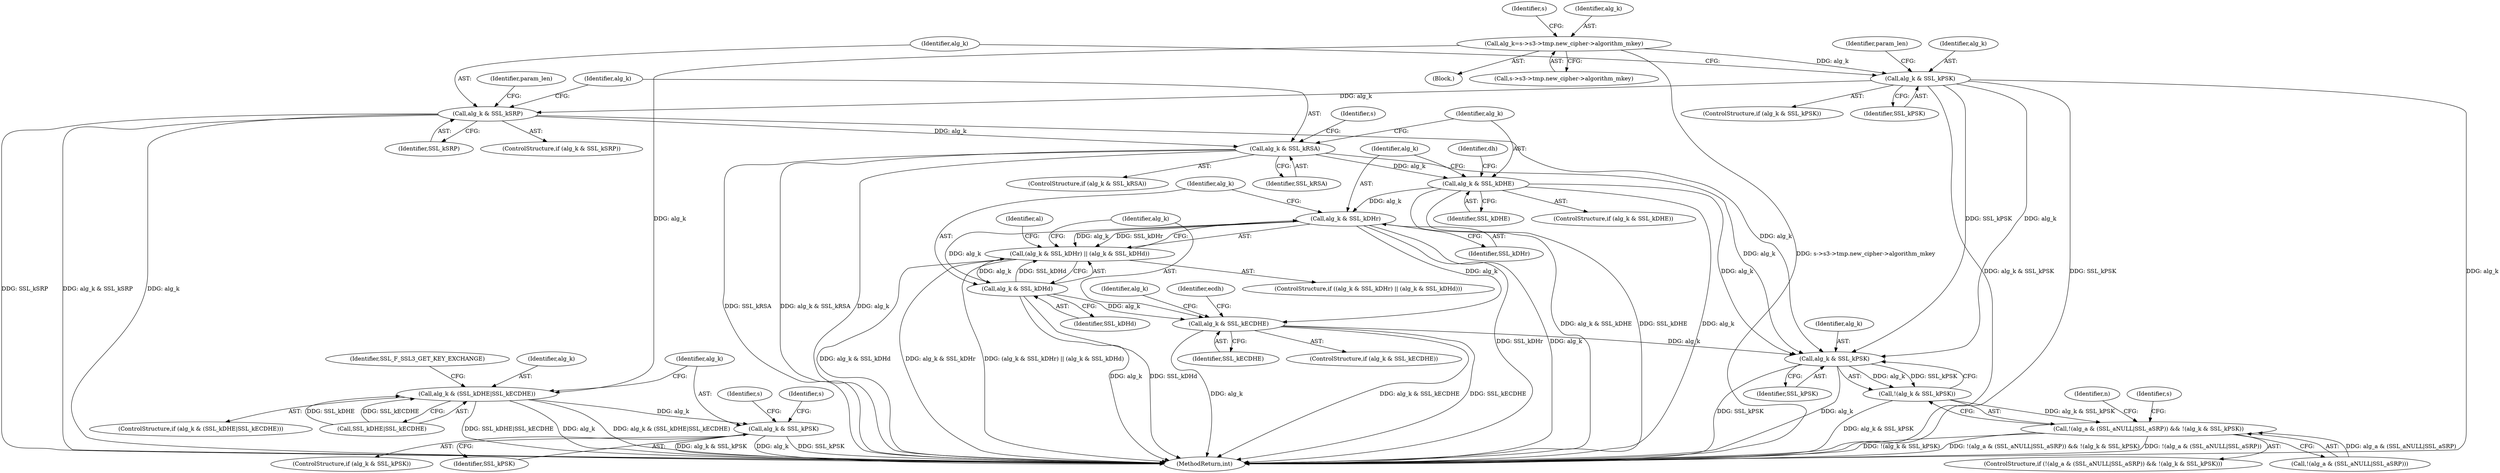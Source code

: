 digraph "0_openssl_ce325c60c74b0fa784f5872404b722e120e5cab0_0@pointer" {
"1000202" [label="(Call,alg_k=s->s3->tmp.new_cipher->algorithm_mkey)"];
"1000225" [label="(Call,alg_k & (SSL_kDHE|SSL_kECDHE))"];
"1000239" [label="(Call,alg_k & SSL_kPSK)"];
"1000405" [label="(Call,alg_k & SSL_kPSK)"];
"1000511" [label="(Call,alg_k & SSL_kSRP)"];
"1000776" [label="(Call,alg_k & SSL_kRSA)"];
"1000950" [label="(Call,alg_k & SSL_kDHE)"];
"1001182" [label="(Call,alg_k & SSL_kDHr)"];
"1001181" [label="(Call,(alg_k & SSL_kDHr) || (alg_k & SSL_kDHd))"];
"1001185" [label="(Call,alg_k & SSL_kDHd)"];
"1001198" [label="(Call,alg_k & SSL_kECDHE)"];
"1001727" [label="(Call,alg_k & SSL_kPSK)"];
"1001726" [label="(Call,!(alg_k & SSL_kPSK))"];
"1001719" [label="(Call,!(alg_a & (SSL_aNULL|SSL_aSRP)) && !(alg_k & SSL_kPSK))"];
"1000516" [label="(Identifier,param_len)"];
"1000218" [label="(Identifier,s)"];
"1000246" [label="(Identifier,s)"];
"1000129" [label="(Block,)"];
"1000952" [label="(Identifier,SSL_kDHE)"];
"1000957" [label="(Identifier,dh)"];
"1001198" [label="(Call,alg_k & SSL_kECDHE)"];
"1001207" [label="(Identifier,ecdh)"];
"1001718" [label="(ControlStructure,if (!(alg_a & (SSL_aNULL|SSL_aSRP)) && !(alg_k & SSL_kPSK)))"];
"1000776" [label="(Call,alg_k & SSL_kRSA)"];
"1001729" [label="(Identifier,SSL_kPSK)"];
"1000238" [label="(ControlStructure,if (alg_k & SSL_kPSK))"];
"1000777" [label="(Identifier,alg_k)"];
"1001199" [label="(Identifier,alg_k)"];
"1000203" [label="(Identifier,alg_k)"];
"1000411" [label="(Identifier,param_len)"];
"1001185" [label="(Call,alg_k & SSL_kDHd)"];
"1000273" [label="(Identifier,s)"];
"1001740" [label="(Identifier,n)"];
"1001190" [label="(Identifier,al)"];
"1001181" [label="(Call,(alg_k & SSL_kDHr) || (alg_k & SSL_kDHd))"];
"1000404" [label="(ControlStructure,if (alg_k & SSL_kPSK))"];
"1001186" [label="(Identifier,alg_k)"];
"1000405" [label="(Call,alg_k & SSL_kPSK)"];
"1000778" [label="(Identifier,SSL_kRSA)"];
"1001728" [label="(Identifier,alg_k)"];
"1000950" [label="(Call,alg_k & SSL_kDHE)"];
"1001733" [label="(Identifier,s)"];
"1000240" [label="(Identifier,alg_k)"];
"1000202" [label="(Call,alg_k=s->s3->tmp.new_cipher->algorithm_mkey)"];
"1001720" [label="(Call,!(alg_a & (SSL_aNULL|SSL_aSRP)))"];
"1001790" [label="(MethodReturn,int)"];
"1000204" [label="(Call,s->s3->tmp.new_cipher->algorithm_mkey)"];
"1001719" [label="(Call,!(alg_a & (SSL_aNULL|SSL_aSRP)) && !(alg_k & SSL_kPSK))"];
"1001727" [label="(Call,alg_k & SSL_kPSK)"];
"1000224" [label="(ControlStructure,if (alg_k & (SSL_kDHE|SSL_kECDHE)))"];
"1000511" [label="(Call,alg_k & SSL_kSRP)"];
"1001180" [label="(ControlStructure,if ((alg_k & SSL_kDHr) || (alg_k & SSL_kDHd)))"];
"1000512" [label="(Identifier,alg_k)"];
"1001200" [label="(Identifier,SSL_kECDHE)"];
"1000406" [label="(Identifier,alg_k)"];
"1001726" [label="(Call,!(alg_k & SSL_kPSK))"];
"1000951" [label="(Identifier,alg_k)"];
"1000407" [label="(Identifier,SSL_kPSK)"];
"1000513" [label="(Identifier,SSL_kSRP)"];
"1001183" [label="(Identifier,alg_k)"];
"1000225" [label="(Call,alg_k & (SSL_kDHE|SSL_kECDHE))"];
"1001184" [label="(Identifier,SSL_kDHr)"];
"1000241" [label="(Identifier,SSL_kPSK)"];
"1000775" [label="(ControlStructure,if (alg_k & SSL_kRSA))"];
"1001197" [label="(ControlStructure,if (alg_k & SSL_kECDHE))"];
"1001432" [label="(Identifier,alg_k)"];
"1001187" [label="(Identifier,SSL_kDHd)"];
"1000239" [label="(Call,alg_k & SSL_kPSK)"];
"1000949" [label="(ControlStructure,if (alg_k & SSL_kDHE))"];
"1000786" [label="(Identifier,s)"];
"1000226" [label="(Identifier,alg_k)"];
"1001182" [label="(Call,alg_k & SSL_kDHr)"];
"1000227" [label="(Call,SSL_kDHE|SSL_kECDHE)"];
"1000232" [label="(Identifier,SSL_F_SSL3_GET_KEY_EXCHANGE)"];
"1000510" [label="(ControlStructure,if (alg_k & SSL_kSRP))"];
"1000202" -> "1000129"  [label="AST: "];
"1000202" -> "1000204"  [label="CFG: "];
"1000203" -> "1000202"  [label="AST: "];
"1000204" -> "1000202"  [label="AST: "];
"1000218" -> "1000202"  [label="CFG: "];
"1000202" -> "1001790"  [label="DDG: s->s3->tmp.new_cipher->algorithm_mkey"];
"1000202" -> "1000225"  [label="DDG: alg_k"];
"1000202" -> "1000405"  [label="DDG: alg_k"];
"1000225" -> "1000224"  [label="AST: "];
"1000225" -> "1000227"  [label="CFG: "];
"1000226" -> "1000225"  [label="AST: "];
"1000227" -> "1000225"  [label="AST: "];
"1000232" -> "1000225"  [label="CFG: "];
"1000240" -> "1000225"  [label="CFG: "];
"1000225" -> "1001790"  [label="DDG: alg_k & (SSL_kDHE|SSL_kECDHE)"];
"1000225" -> "1001790"  [label="DDG: SSL_kDHE|SSL_kECDHE"];
"1000225" -> "1001790"  [label="DDG: alg_k"];
"1000227" -> "1000225"  [label="DDG: SSL_kDHE"];
"1000227" -> "1000225"  [label="DDG: SSL_kECDHE"];
"1000225" -> "1000239"  [label="DDG: alg_k"];
"1000239" -> "1000238"  [label="AST: "];
"1000239" -> "1000241"  [label="CFG: "];
"1000240" -> "1000239"  [label="AST: "];
"1000241" -> "1000239"  [label="AST: "];
"1000246" -> "1000239"  [label="CFG: "];
"1000273" -> "1000239"  [label="CFG: "];
"1000239" -> "1001790"  [label="DDG: alg_k & SSL_kPSK"];
"1000239" -> "1001790"  [label="DDG: alg_k"];
"1000239" -> "1001790"  [label="DDG: SSL_kPSK"];
"1000405" -> "1000404"  [label="AST: "];
"1000405" -> "1000407"  [label="CFG: "];
"1000406" -> "1000405"  [label="AST: "];
"1000407" -> "1000405"  [label="AST: "];
"1000411" -> "1000405"  [label="CFG: "];
"1000512" -> "1000405"  [label="CFG: "];
"1000405" -> "1001790"  [label="DDG: alg_k & SSL_kPSK"];
"1000405" -> "1001790"  [label="DDG: SSL_kPSK"];
"1000405" -> "1001790"  [label="DDG: alg_k"];
"1000405" -> "1000511"  [label="DDG: alg_k"];
"1000405" -> "1001727"  [label="DDG: alg_k"];
"1000405" -> "1001727"  [label="DDG: SSL_kPSK"];
"1000511" -> "1000510"  [label="AST: "];
"1000511" -> "1000513"  [label="CFG: "];
"1000512" -> "1000511"  [label="AST: "];
"1000513" -> "1000511"  [label="AST: "];
"1000516" -> "1000511"  [label="CFG: "];
"1000777" -> "1000511"  [label="CFG: "];
"1000511" -> "1001790"  [label="DDG: SSL_kSRP"];
"1000511" -> "1001790"  [label="DDG: alg_k & SSL_kSRP"];
"1000511" -> "1001790"  [label="DDG: alg_k"];
"1000511" -> "1000776"  [label="DDG: alg_k"];
"1000511" -> "1001727"  [label="DDG: alg_k"];
"1000776" -> "1000775"  [label="AST: "];
"1000776" -> "1000778"  [label="CFG: "];
"1000777" -> "1000776"  [label="AST: "];
"1000778" -> "1000776"  [label="AST: "];
"1000786" -> "1000776"  [label="CFG: "];
"1000951" -> "1000776"  [label="CFG: "];
"1000776" -> "1001790"  [label="DDG: alg_k & SSL_kRSA"];
"1000776" -> "1001790"  [label="DDG: alg_k"];
"1000776" -> "1001790"  [label="DDG: SSL_kRSA"];
"1000776" -> "1000950"  [label="DDG: alg_k"];
"1000776" -> "1001727"  [label="DDG: alg_k"];
"1000950" -> "1000949"  [label="AST: "];
"1000950" -> "1000952"  [label="CFG: "];
"1000951" -> "1000950"  [label="AST: "];
"1000952" -> "1000950"  [label="AST: "];
"1000957" -> "1000950"  [label="CFG: "];
"1001183" -> "1000950"  [label="CFG: "];
"1000950" -> "1001790"  [label="DDG: alg_k & SSL_kDHE"];
"1000950" -> "1001790"  [label="DDG: SSL_kDHE"];
"1000950" -> "1001790"  [label="DDG: alg_k"];
"1000950" -> "1001182"  [label="DDG: alg_k"];
"1000950" -> "1001727"  [label="DDG: alg_k"];
"1001182" -> "1001181"  [label="AST: "];
"1001182" -> "1001184"  [label="CFG: "];
"1001183" -> "1001182"  [label="AST: "];
"1001184" -> "1001182"  [label="AST: "];
"1001186" -> "1001182"  [label="CFG: "];
"1001181" -> "1001182"  [label="CFG: "];
"1001182" -> "1001790"  [label="DDG: SSL_kDHr"];
"1001182" -> "1001790"  [label="DDG: alg_k"];
"1001182" -> "1001181"  [label="DDG: alg_k"];
"1001182" -> "1001181"  [label="DDG: SSL_kDHr"];
"1001182" -> "1001185"  [label="DDG: alg_k"];
"1001182" -> "1001198"  [label="DDG: alg_k"];
"1001181" -> "1001180"  [label="AST: "];
"1001181" -> "1001185"  [label="CFG: "];
"1001185" -> "1001181"  [label="AST: "];
"1001190" -> "1001181"  [label="CFG: "];
"1001199" -> "1001181"  [label="CFG: "];
"1001181" -> "1001790"  [label="DDG: alg_k & SSL_kDHd"];
"1001181" -> "1001790"  [label="DDG: alg_k & SSL_kDHr"];
"1001181" -> "1001790"  [label="DDG: (alg_k & SSL_kDHr) || (alg_k & SSL_kDHd)"];
"1001185" -> "1001181"  [label="DDG: alg_k"];
"1001185" -> "1001181"  [label="DDG: SSL_kDHd"];
"1001185" -> "1001187"  [label="CFG: "];
"1001186" -> "1001185"  [label="AST: "];
"1001187" -> "1001185"  [label="AST: "];
"1001185" -> "1001790"  [label="DDG: alg_k"];
"1001185" -> "1001790"  [label="DDG: SSL_kDHd"];
"1001185" -> "1001198"  [label="DDG: alg_k"];
"1001198" -> "1001197"  [label="AST: "];
"1001198" -> "1001200"  [label="CFG: "];
"1001199" -> "1001198"  [label="AST: "];
"1001200" -> "1001198"  [label="AST: "];
"1001207" -> "1001198"  [label="CFG: "];
"1001432" -> "1001198"  [label="CFG: "];
"1001198" -> "1001790"  [label="DDG: alg_k"];
"1001198" -> "1001790"  [label="DDG: alg_k & SSL_kECDHE"];
"1001198" -> "1001790"  [label="DDG: SSL_kECDHE"];
"1001198" -> "1001727"  [label="DDG: alg_k"];
"1001727" -> "1001726"  [label="AST: "];
"1001727" -> "1001729"  [label="CFG: "];
"1001728" -> "1001727"  [label="AST: "];
"1001729" -> "1001727"  [label="AST: "];
"1001726" -> "1001727"  [label="CFG: "];
"1001727" -> "1001790"  [label="DDG: SSL_kPSK"];
"1001727" -> "1001790"  [label="DDG: alg_k"];
"1001727" -> "1001726"  [label="DDG: alg_k"];
"1001727" -> "1001726"  [label="DDG: SSL_kPSK"];
"1001726" -> "1001719"  [label="AST: "];
"1001719" -> "1001726"  [label="CFG: "];
"1001726" -> "1001790"  [label="DDG: alg_k & SSL_kPSK"];
"1001726" -> "1001719"  [label="DDG: alg_k & SSL_kPSK"];
"1001719" -> "1001718"  [label="AST: "];
"1001719" -> "1001720"  [label="CFG: "];
"1001720" -> "1001719"  [label="AST: "];
"1001733" -> "1001719"  [label="CFG: "];
"1001740" -> "1001719"  [label="CFG: "];
"1001719" -> "1001790"  [label="DDG: !(alg_k & SSL_kPSK)"];
"1001719" -> "1001790"  [label="DDG: !(alg_a & (SSL_aNULL|SSL_aSRP)) && !(alg_k & SSL_kPSK)"];
"1001719" -> "1001790"  [label="DDG: !(alg_a & (SSL_aNULL|SSL_aSRP))"];
"1001720" -> "1001719"  [label="DDG: alg_a & (SSL_aNULL|SSL_aSRP)"];
}
